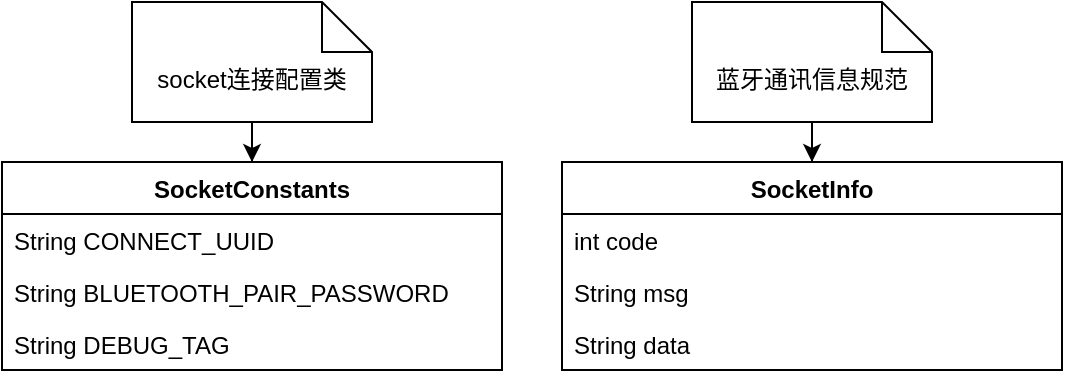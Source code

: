 <mxfile version="13.10.6" type="github">
  <diagram id="yNFM99Rtt8g1hcaIN-n1" name="Page-1">
    <mxGraphModel dx="595" dy="762" grid="1" gridSize="10" guides="1" tooltips="1" connect="1" arrows="1" fold="1" page="1" pageScale="1" pageWidth="827" pageHeight="1169" math="0" shadow="0">
      <root>
        <mxCell id="0" />
        <mxCell id="1" parent="0" />
        <mxCell id="WK5UWZd6g4hcFstB4V8U-13" value="SocketConstants" style="swimlane;fontStyle=1;align=center;verticalAlign=top;childLayout=stackLayout;horizontal=1;startSize=26;horizontalStack=0;resizeParent=1;resizeParentMax=0;resizeLast=0;collapsible=1;marginBottom=0;" parent="1" vertex="1">
          <mxGeometry x="960" y="530" width="250" height="104" as="geometry" />
        </mxCell>
        <mxCell id="WK5UWZd6g4hcFstB4V8U-14" value="String CONNECT_UUID" style="text;strokeColor=none;fillColor=none;align=left;verticalAlign=top;spacingLeft=4;spacingRight=4;overflow=hidden;rotatable=0;points=[[0,0.5],[1,0.5]];portConstraint=eastwest;" parent="WK5UWZd6g4hcFstB4V8U-13" vertex="1">
          <mxGeometry y="26" width="250" height="26" as="geometry" />
        </mxCell>
        <mxCell id="WK5UWZd6g4hcFstB4V8U-15" value="String BLUETOOTH_PAIR_PASSWORD" style="text;strokeColor=none;fillColor=none;align=left;verticalAlign=top;spacingLeft=4;spacingRight=4;overflow=hidden;rotatable=0;points=[[0,0.5],[1,0.5]];portConstraint=eastwest;" parent="WK5UWZd6g4hcFstB4V8U-13" vertex="1">
          <mxGeometry y="52" width="250" height="26" as="geometry" />
        </mxCell>
        <mxCell id="WK5UWZd6g4hcFstB4V8U-16" value="String DEBUG_TAG" style="text;strokeColor=none;fillColor=none;align=left;verticalAlign=top;spacingLeft=4;spacingRight=4;overflow=hidden;rotatable=0;points=[[0,0.5],[1,0.5]];portConstraint=eastwest;" parent="WK5UWZd6g4hcFstB4V8U-13" vertex="1">
          <mxGeometry y="78" width="250" height="26" as="geometry" />
        </mxCell>
        <mxCell id="WK5UWZd6g4hcFstB4V8U-17" style="edgeStyle=orthogonalEdgeStyle;rounded=0;orthogonalLoop=1;jettySize=auto;html=1;" parent="1" source="WK5UWZd6g4hcFstB4V8U-18" target="WK5UWZd6g4hcFstB4V8U-13" edge="1">
          <mxGeometry relative="1" as="geometry">
            <mxPoint x="1211" y="550" as="targetPoint" />
          </mxGeometry>
        </mxCell>
        <mxCell id="WK5UWZd6g4hcFstB4V8U-18" value="socket连接配置类" style="shape=note2;boundedLbl=1;whiteSpace=wrap;html=1;size=25;verticalAlign=top;align=center;" parent="1" vertex="1">
          <mxGeometry x="1025" y="450" width="120" height="60" as="geometry" />
        </mxCell>
        <mxCell id="WK5UWZd6g4hcFstB4V8U-19" value="SocketInfo" style="swimlane;fontStyle=1;align=center;verticalAlign=top;childLayout=stackLayout;horizontal=1;startSize=26;horizontalStack=0;resizeParent=1;resizeParentMax=0;resizeLast=0;collapsible=1;marginBottom=0;" parent="1" vertex="1">
          <mxGeometry x="1240" y="530" width="250" height="104" as="geometry" />
        </mxCell>
        <mxCell id="WK5UWZd6g4hcFstB4V8U-20" value="int code" style="text;strokeColor=none;fillColor=none;align=left;verticalAlign=top;spacingLeft=4;spacingRight=4;overflow=hidden;rotatable=0;points=[[0,0.5],[1,0.5]];portConstraint=eastwest;" parent="WK5UWZd6g4hcFstB4V8U-19" vertex="1">
          <mxGeometry y="26" width="250" height="26" as="geometry" />
        </mxCell>
        <mxCell id="WK5UWZd6g4hcFstB4V8U-21" value="String msg" style="text;strokeColor=none;fillColor=none;align=left;verticalAlign=top;spacingLeft=4;spacingRight=4;overflow=hidden;rotatable=0;points=[[0,0.5],[1,0.5]];portConstraint=eastwest;" parent="WK5UWZd6g4hcFstB4V8U-19" vertex="1">
          <mxGeometry y="52" width="250" height="26" as="geometry" />
        </mxCell>
        <mxCell id="WK5UWZd6g4hcFstB4V8U-22" value="String data" style="text;strokeColor=none;fillColor=none;align=left;verticalAlign=top;spacingLeft=4;spacingRight=4;overflow=hidden;rotatable=0;points=[[0,0.5],[1,0.5]];portConstraint=eastwest;" parent="WK5UWZd6g4hcFstB4V8U-19" vertex="1">
          <mxGeometry y="78" width="250" height="26" as="geometry" />
        </mxCell>
        <mxCell id="WK5UWZd6g4hcFstB4V8U-23" style="edgeStyle=orthogonalEdgeStyle;rounded=0;orthogonalLoop=1;jettySize=auto;html=1;" parent="1" source="WK5UWZd6g4hcFstB4V8U-24" target="WK5UWZd6g4hcFstB4V8U-19" edge="1">
          <mxGeometry relative="1" as="geometry" />
        </mxCell>
        <mxCell id="WK5UWZd6g4hcFstB4V8U-24" value="蓝牙通讯信息规范" style="shape=note2;boundedLbl=1;whiteSpace=wrap;html=1;size=25;verticalAlign=top;align=center;" parent="1" vertex="1">
          <mxGeometry x="1305" y="450" width="120" height="60" as="geometry" />
        </mxCell>
      </root>
    </mxGraphModel>
  </diagram>
</mxfile>
